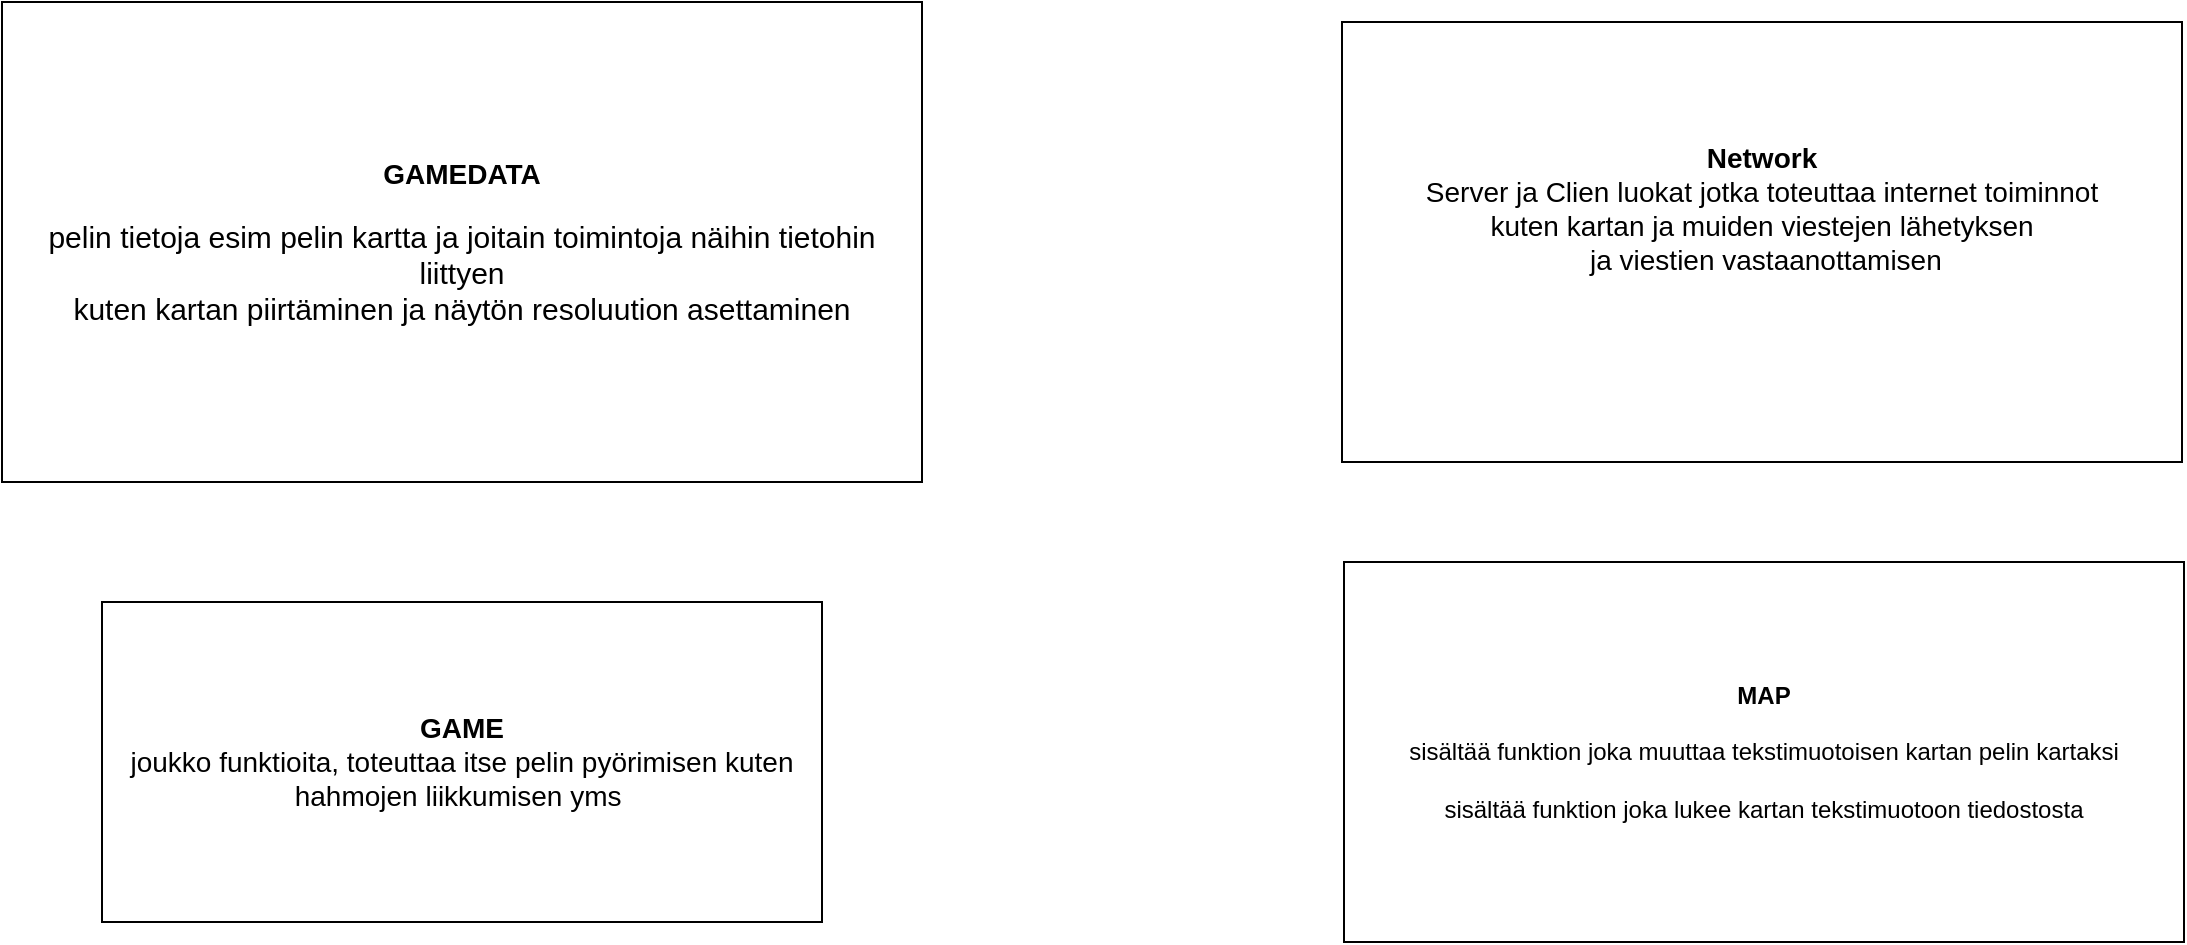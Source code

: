 <mxfile version="21.6.7" type="device">
  <diagram name="Sivu-1" id="QFLmfZph3ILsJsqs9CBh">
    <mxGraphModel dx="2074" dy="1113" grid="1" gridSize="10" guides="1" tooltips="1" connect="1" arrows="1" fold="1" page="1" pageScale="1" pageWidth="827" pageHeight="1169" math="0" shadow="0">
      <root>
        <mxCell id="0" />
        <mxCell id="1" parent="0" />
        <mxCell id="MTwqg-qkcCI7eOKgRPlY-1" value="&lt;div&gt;&lt;font style=&quot;font-size: 14px;&quot;&gt;&lt;b&gt;GAMEDATA&lt;/b&gt;&lt;/font&gt;&lt;/div&gt;&lt;div&gt;&lt;br&gt;&lt;/div&gt;&lt;div style=&quot;font-size: 15px;&quot;&gt;pelin tietoja esim pelin kartta ja joitain toimintoja näihin tietohin liittyen&lt;/div&gt;&lt;div style=&quot;font-size: 15px;&quot;&gt;kuten kartan piirtäminen ja näytön resoluution asettaminen&lt;br&gt;&lt;/div&gt;" style="rounded=0;whiteSpace=wrap;html=1;" parent="1" vertex="1">
          <mxGeometry x="20" y="370" width="460" height="240" as="geometry" />
        </mxCell>
        <mxCell id="MTwqg-qkcCI7eOKgRPlY-2" value="&lt;div style=&quot;font-size: 14px;&quot;&gt;&lt;b&gt;&lt;font style=&quot;font-size: 14px;&quot;&gt;GAME&lt;/font&gt;&lt;/b&gt;&lt;/div&gt;&lt;div style=&quot;font-size: 14px;&quot;&gt;&lt;font style=&quot;font-size: 14px;&quot;&gt;joukko funktioita, toteuttaa itse pelin pyörimisen kuten hahmojen liikkumisen yms&amp;nbsp; &lt;/font&gt;&lt;/div&gt;" style="rounded=0;whiteSpace=wrap;html=1;" parent="1" vertex="1">
          <mxGeometry x="70" y="670" width="360" height="160" as="geometry" />
        </mxCell>
        <mxCell id="MTwqg-qkcCI7eOKgRPlY-3" value="&lt;div&gt;&lt;font style=&quot;font-size: 14px;&quot;&gt;&lt;b&gt;Network&lt;/b&gt;&lt;/font&gt;&lt;/div&gt;&lt;div style=&quot;font-size: 14px;&quot;&gt;Server ja Clien luokat jotka toteuttaa internet toiminnot&lt;/div&gt;&lt;div style=&quot;font-size: 14px;&quot;&gt;kuten kartan ja muiden viestejen lähetyksen&lt;br&gt;&lt;/div&gt;&lt;div&gt;&lt;font style=&quot;font-size: 14px;&quot;&gt;&amp;nbsp;ja viestien vastaanottamisen&lt;br&gt;&lt;/font&gt;&lt;/div&gt;&lt;div&gt;&lt;font style=&quot;font-size: 14px;&quot;&gt;&lt;br&gt;&lt;/font&gt;&lt;/div&gt;&lt;div&gt;&lt;font style=&quot;font-size: 14px;&quot;&gt;&lt;br&gt;&lt;/font&gt;&lt;/div&gt;" style="rounded=0;whiteSpace=wrap;html=1;" parent="1" vertex="1">
          <mxGeometry x="690" y="380" width="420" height="220" as="geometry" />
        </mxCell>
        <mxCell id="MTwqg-qkcCI7eOKgRPlY-5" value="&lt;div&gt;&lt;b&gt;MAP&lt;/b&gt;&lt;/div&gt;&lt;div&gt;&lt;br&gt;&lt;/div&gt;&lt;div&gt;sisältää funktion joka muuttaa tekstimuotoisen kartan pelin kartaksi&lt;br&gt;&lt;/div&gt;&lt;div&gt;&lt;br&gt;&lt;/div&gt;&lt;div&gt;sisältää funktion joka lukee kartan tekstimuotoon tiedostosta&lt;br&gt;&lt;/div&gt;" style="rounded=0;whiteSpace=wrap;html=1;" parent="1" vertex="1">
          <mxGeometry x="691" y="650" width="420" height="190" as="geometry" />
        </mxCell>
      </root>
    </mxGraphModel>
  </diagram>
</mxfile>
